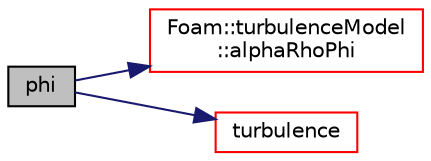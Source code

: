 digraph "phi"
{
  bgcolor="transparent";
  edge [fontname="Helvetica",fontsize="10",labelfontname="Helvetica",labelfontsize="10"];
  node [fontname="Helvetica",fontsize="10",shape=record];
  rankdir="LR";
  Node114 [label="phi",height=0.2,width=0.4,color="black", fillcolor="grey75", style="filled", fontcolor="black"];
  Node114 -> Node115 [color="midnightblue",fontsize="10",style="solid",fontname="Helvetica"];
  Node115 [label="Foam::turbulenceModel\l::alphaRhoPhi",height=0.2,width=0.4,color="red",URL="$a32397.html#aed70c38fb7edef9dea0159ce01de86f6",tooltip="Access function to phase flux field. "];
  Node114 -> Node117 [color="midnightblue",fontsize="10",style="solid",fontname="Helvetica"];
  Node117 [label="turbulence",height=0.2,width=0.4,color="red",URL="$a21969.html#a294ff2b6c170c69b4be7fb8aa9176794",tooltip="Return access to turbulence. "];
}
